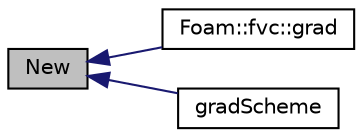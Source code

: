 digraph "New"
{
  bgcolor="transparent";
  edge [fontname="Helvetica",fontsize="10",labelfontname="Helvetica",labelfontsize="10"];
  node [fontname="Helvetica",fontsize="10",shape=record];
  rankdir="LR";
  Node1 [label="New",height=0.2,width=0.4,color="black", fillcolor="grey75", style="filled", fontcolor="black"];
  Node1 -> Node2 [dir="back",color="midnightblue",fontsize="10",style="solid",fontname="Helvetica"];
  Node2 [label="Foam::fvc::grad",height=0.2,width=0.4,color="black",URL="$a10972.html#a4dcbdd6093ce9e63e198066a75287910"];
  Node1 -> Node3 [dir="back",color="midnightblue",fontsize="10",style="solid",fontname="Helvetica"];
  Node3 [label="gradScheme",height=0.2,width=0.4,color="black",URL="$a00960.html#a030a77b57a1e2af63213642f5bac7071",tooltip="Construct from mesh. "];
}
